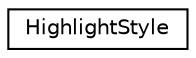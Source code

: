 digraph "Graphical Class Hierarchy"
{
 // LATEX_PDF_SIZE
  edge [fontname="Helvetica",fontsize="10",labelfontname="Helvetica",labelfontsize="10"];
  node [fontname="Helvetica",fontsize="10",shape=record];
  rankdir="LR";
  Node0 [label="HighlightStyle",height=0.2,width=0.4,color="black", fillcolor="white", style="filled",URL="$classHighlightStyle.html",tooltip="A highlight style associates CSS styles with higlighting tags."];
}
